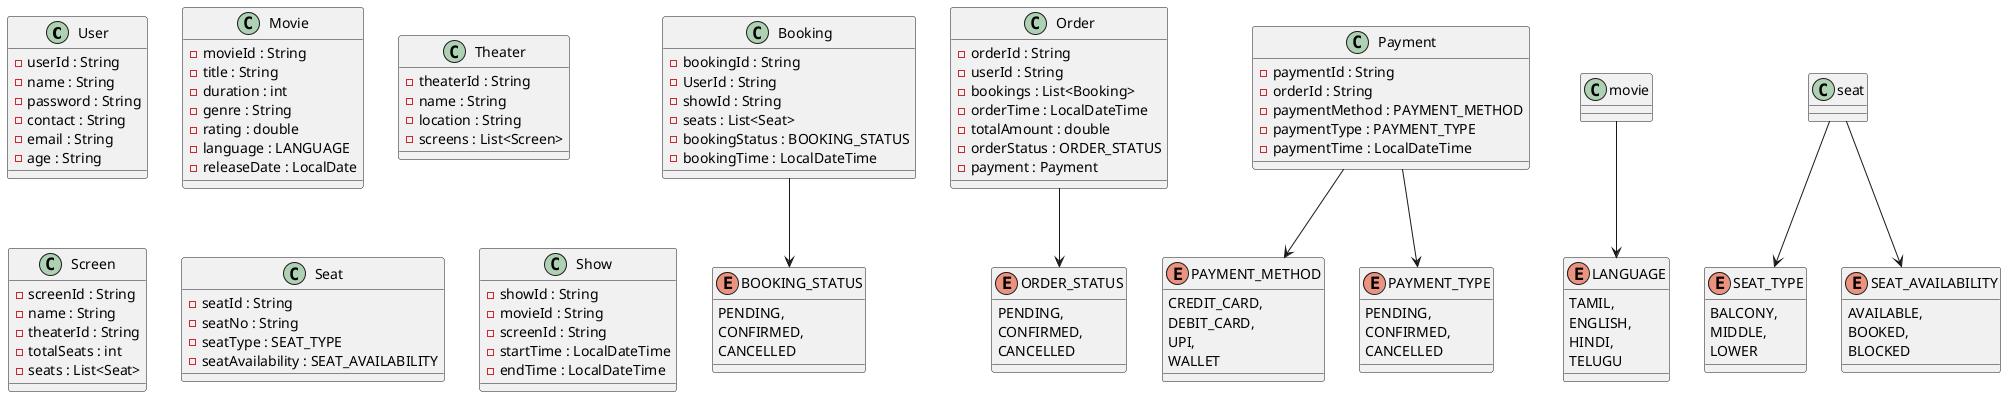 @startuml
'https://plantuml.com/class-diagram

class User{
- userId : String
- name : String
- password : String
- contact : String
- email : String
- age : String
}

class Movie{
- movieId : String
- title : String
- duration : int
- genre : String
- rating : double
- language : LANGUAGE
- releaseDate : LocalDate
}

class Theater{
- theaterId : String
- name : String
- location : String
- screens : List<Screen>
}

class Screen{
- screenId : String
- name : String
- theaterId : String
- totalSeats : int
- seats : List<Seat>
}

class Seat{
- seatId : String
- seatNo : String
- seatType : SEAT_TYPE
- seatAvailability : SEAT_AVAILABILITY
}

class Show{
- showId : String
- movieId : String
- screenId : String
- startTime : LocalDateTime
- endTime : LocalDateTime
}

class Booking{
- bookingId : String
- UserId : String
- showId : String
- seats : List<Seat>
- bookingStatus : BOOKING_STATUS
- bookingTime : LocalDateTime
}

class Order{
- orderId : String
- userId : String
- bookings : List<Booking>
- orderTime : LocalDateTime
- totalAmount : double
- orderStatus : ORDER_STATUS
- payment : Payment
}

class Payment{
- paymentId : String
- orderId : String
- paymentMethod : PAYMENT_METHOD
- paymentType : PAYMENT_TYPE
- paymentTime : LocalDateTime
}



enum LANGUAGE{
TAMIL,
ENGLISH,
HINDI,
TELUGU
}

enum SEAT_TYPE{
BALCONY,
MIDDLE,
LOWER
}

enum SEAT_AVAILABILITY{
AVAILABLE,
BOOKED,
BLOCKED
}

enum BOOKING_STATUS{
PENDING,
CONFIRMED,
CANCELLED
}

enum ORDER_STATUS{
PENDING,
CONFIRMED,
CANCELLED
}

enum PAYMENT_METHOD{
CREDIT_CARD,
DEBIT_CARD,
UPI,
WALLET
}

enum PAYMENT_TYPE{
PENDING,
CONFIRMED,
CANCELLED
}


movie --> LANGUAGE
Booking --> BOOKING_STATUS
Order --> ORDER_STATUS
Payment --> PAYMENT_TYPE
Payment --> PAYMENT_METHOD
seat --> SEAT_AVAILABILITY
seat --> SEAT_TYPE


'Theater *-- Screen
'Seat --* Screen
'Show o-- Movie
'Show o-- Screen


'Screen table contains theaterId
'Theater can exist without Screen
'That is why it is aggregation
'Screen *-- Theater



'Booking table contains userId
'User can exist without booking
'That is why it is aggregation
'Booking o-- User
'Booking table contains showId
'Show can exist without Booking
'That is why it is aggregation
'Booking o-- Show
'Order table contains userId
'User can exist without Order
'That is why it is aggregation
'Order o-- UserId
'Booking table contains List of Seats
'Seat can exist without Booking
'That is why it is aggregation
'Booking o-- Seat







@enduml